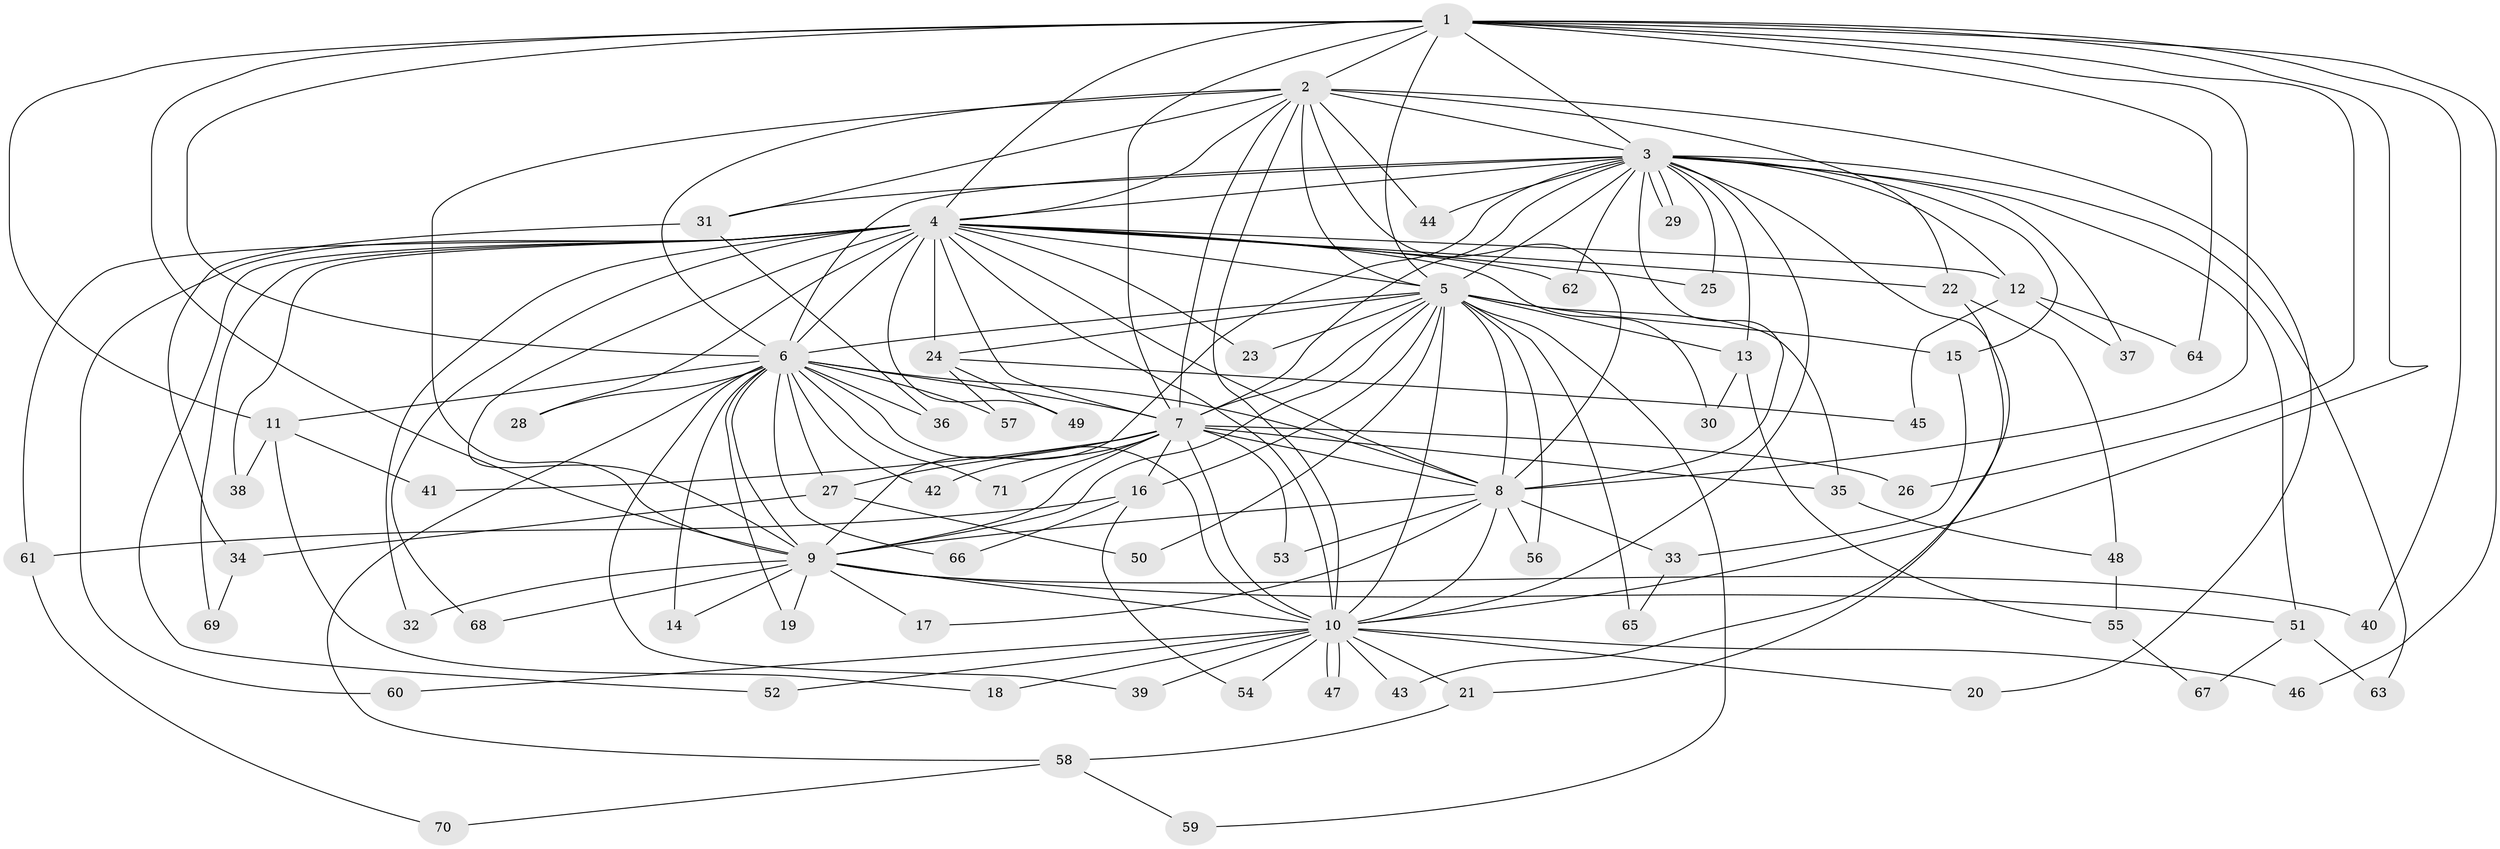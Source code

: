 // coarse degree distribution, {13: 0.06896551724137931, 15: 0.06896551724137931, 10: 0.1724137931034483, 9: 0.034482758620689655, 7: 0.06896551724137931, 2: 0.3448275862068966, 3: 0.06896551724137931, 1: 0.06896551724137931, 5: 0.034482758620689655, 4: 0.06896551724137931}
// Generated by graph-tools (version 1.1) at 2025/49/03/04/25 22:49:47]
// undirected, 71 vertices, 167 edges
graph export_dot {
  node [color=gray90,style=filled];
  1;
  2;
  3;
  4;
  5;
  6;
  7;
  8;
  9;
  10;
  11;
  12;
  13;
  14;
  15;
  16;
  17;
  18;
  19;
  20;
  21;
  22;
  23;
  24;
  25;
  26;
  27;
  28;
  29;
  30;
  31;
  32;
  33;
  34;
  35;
  36;
  37;
  38;
  39;
  40;
  41;
  42;
  43;
  44;
  45;
  46;
  47;
  48;
  49;
  50;
  51;
  52;
  53;
  54;
  55;
  56;
  57;
  58;
  59;
  60;
  61;
  62;
  63;
  64;
  65;
  66;
  67;
  68;
  69;
  70;
  71;
  1 -- 2;
  1 -- 3;
  1 -- 4;
  1 -- 5;
  1 -- 6;
  1 -- 7;
  1 -- 8;
  1 -- 9;
  1 -- 10;
  1 -- 11;
  1 -- 26;
  1 -- 40;
  1 -- 46;
  1 -- 64;
  2 -- 3;
  2 -- 4;
  2 -- 5;
  2 -- 6;
  2 -- 7;
  2 -- 8;
  2 -- 9;
  2 -- 10;
  2 -- 20;
  2 -- 22;
  2 -- 31;
  2 -- 44;
  3 -- 4;
  3 -- 5;
  3 -- 6;
  3 -- 7;
  3 -- 8;
  3 -- 9;
  3 -- 10;
  3 -- 12;
  3 -- 13;
  3 -- 15;
  3 -- 21;
  3 -- 25;
  3 -- 29;
  3 -- 29;
  3 -- 31;
  3 -- 37;
  3 -- 44;
  3 -- 51;
  3 -- 62;
  3 -- 63;
  4 -- 5;
  4 -- 6;
  4 -- 7;
  4 -- 8;
  4 -- 9;
  4 -- 10;
  4 -- 12;
  4 -- 22;
  4 -- 23;
  4 -- 24;
  4 -- 25;
  4 -- 28;
  4 -- 30;
  4 -- 32;
  4 -- 38;
  4 -- 49;
  4 -- 52;
  4 -- 60;
  4 -- 61;
  4 -- 62;
  4 -- 68;
  4 -- 69;
  5 -- 6;
  5 -- 7;
  5 -- 8;
  5 -- 9;
  5 -- 10;
  5 -- 13;
  5 -- 15;
  5 -- 16;
  5 -- 23;
  5 -- 24;
  5 -- 35;
  5 -- 50;
  5 -- 56;
  5 -- 59;
  5 -- 65;
  6 -- 7;
  6 -- 8;
  6 -- 9;
  6 -- 10;
  6 -- 11;
  6 -- 14;
  6 -- 19;
  6 -- 27;
  6 -- 28;
  6 -- 36;
  6 -- 39;
  6 -- 42;
  6 -- 57;
  6 -- 58;
  6 -- 66;
  6 -- 71;
  7 -- 8;
  7 -- 9;
  7 -- 10;
  7 -- 16;
  7 -- 26;
  7 -- 27;
  7 -- 35;
  7 -- 41;
  7 -- 42;
  7 -- 53;
  7 -- 71;
  8 -- 9;
  8 -- 10;
  8 -- 17;
  8 -- 33;
  8 -- 53;
  8 -- 56;
  9 -- 10;
  9 -- 14;
  9 -- 17;
  9 -- 19;
  9 -- 32;
  9 -- 40;
  9 -- 51;
  9 -- 68;
  10 -- 18;
  10 -- 20;
  10 -- 21;
  10 -- 39;
  10 -- 43;
  10 -- 46;
  10 -- 47;
  10 -- 47;
  10 -- 52;
  10 -- 54;
  10 -- 60;
  11 -- 18;
  11 -- 38;
  11 -- 41;
  12 -- 37;
  12 -- 45;
  12 -- 64;
  13 -- 30;
  13 -- 55;
  15 -- 33;
  16 -- 54;
  16 -- 61;
  16 -- 66;
  21 -- 58;
  22 -- 43;
  22 -- 48;
  24 -- 45;
  24 -- 49;
  24 -- 57;
  27 -- 34;
  27 -- 50;
  31 -- 34;
  31 -- 36;
  33 -- 65;
  34 -- 69;
  35 -- 48;
  48 -- 55;
  51 -- 63;
  51 -- 67;
  55 -- 67;
  58 -- 59;
  58 -- 70;
  61 -- 70;
}
